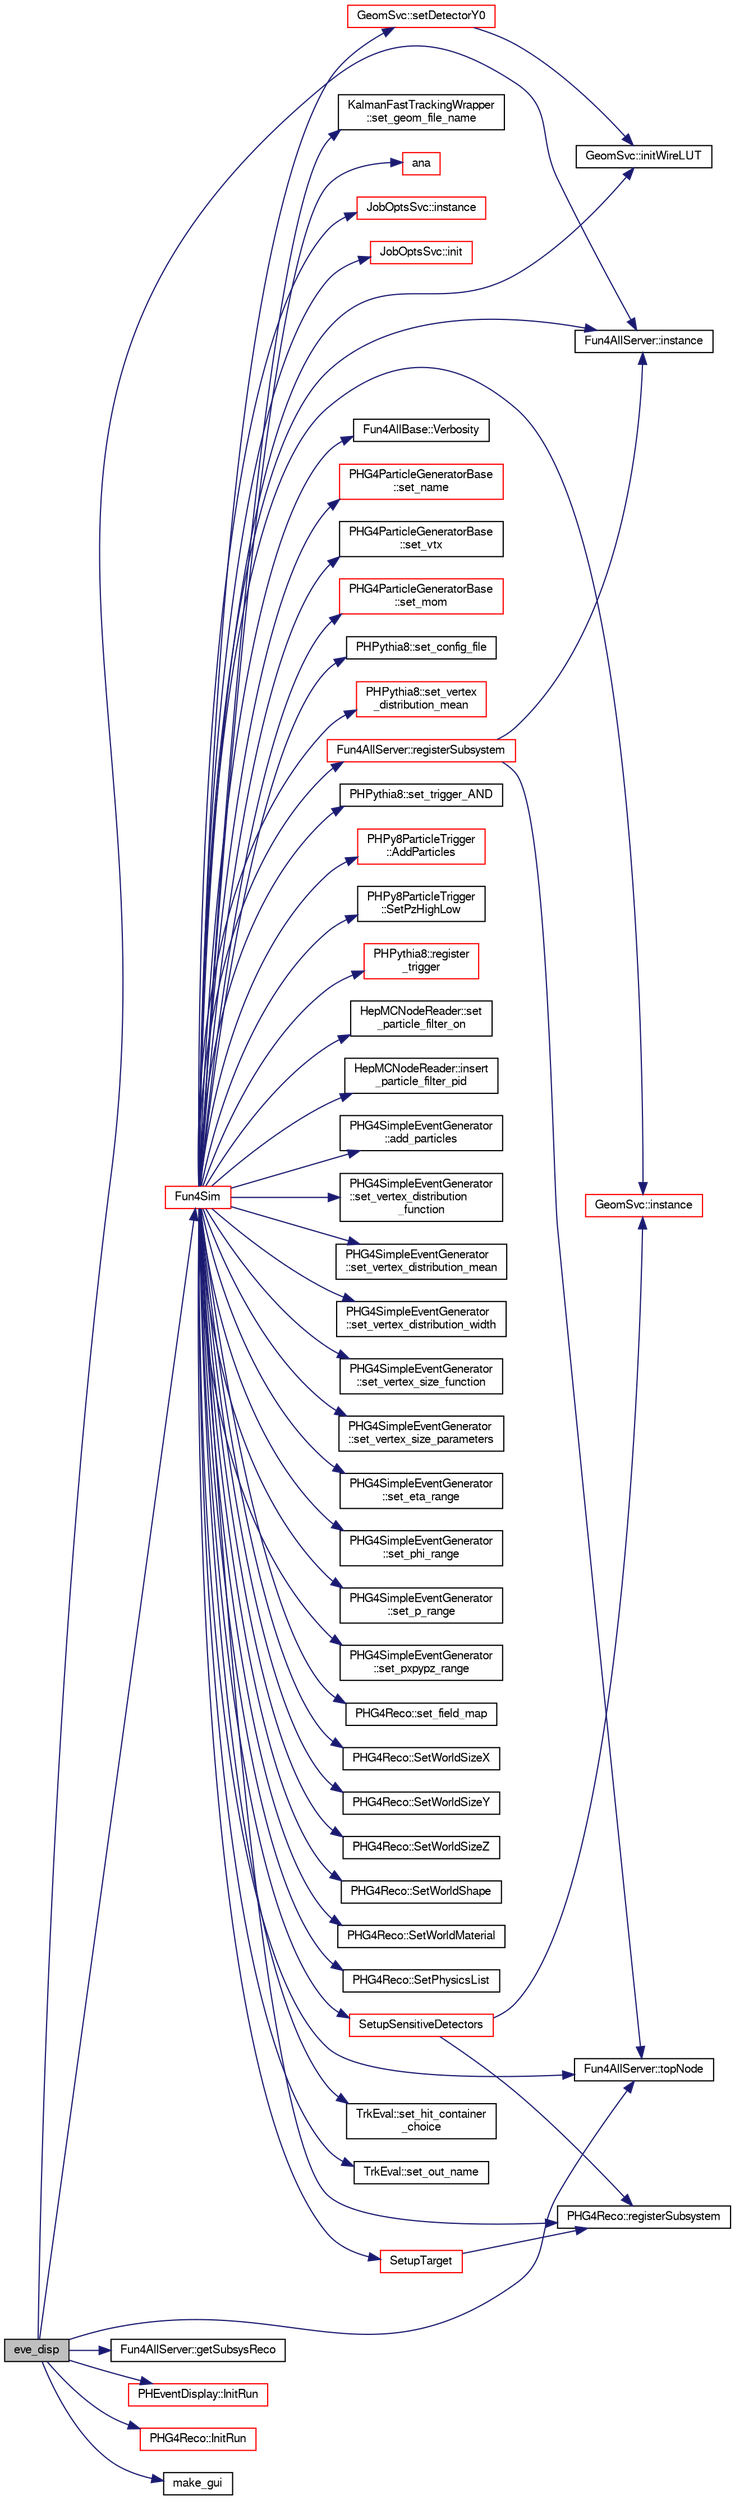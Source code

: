 digraph "eve_disp"
{
  bgcolor="transparent";
  edge [fontname="FreeSans",fontsize="10",labelfontname="FreeSans",labelfontsize="10"];
  node [fontname="FreeSans",fontsize="10",shape=record];
  rankdir="LR";
  Node1 [label="eve_disp",height=0.2,width=0.4,color="black", fillcolor="grey75", style="filled" fontcolor="black"];
  Node1 -> Node2 [color="midnightblue",fontsize="10",style="solid",fontname="FreeSans"];
  Node2 [label="Fun4Sim",height=0.2,width=0.4,color="red",URL="$d7/d65/e1039-core_2macros_2Fun4Sim_8C.html#a5e9276116ae0064f58b288a1e0e4e3db"];
  Node2 -> Node3 [color="midnightblue",fontsize="10",style="solid",fontname="FreeSans"];
  Node3 [label="JobOptsSvc::instance",height=0.2,width=0.4,color="red",URL="$d8/d62/classJobOptsSvc.html#aeb0d694dc08274aa90b0d6b1ee8384cb",tooltip="singlton instance "];
  Node2 -> Node4 [color="midnightblue",fontsize="10",style="solid",fontname="FreeSans"];
  Node4 [label="JobOptsSvc::init",height=0.2,width=0.4,color="red",URL="$d8/d62/classJobOptsSvc.html#ab1a24bb7210869b6309896e120361d20",tooltip="Initialization with defaults. "];
  Node2 -> Node5 [color="midnightblue",fontsize="10",style="solid",fontname="FreeSans"];
  Node5 [label="GeomSvc::instance",height=0.2,width=0.4,color="red",URL="$d0/da0/classGeomSvc.html#a2b7ecf5467120206b9479654c48ad7c4",tooltip="singlton instance "];
  Node2 -> Node6 [color="midnightblue",fontsize="10",style="solid",fontname="FreeSans"];
  Node6 [label="GeomSvc::setDetectorY0",height=0.2,width=0.4,color="red",URL="$d0/da0/classGeomSvc.html#a651c79fd03b0be87521ffdd1a7e30492"];
  Node6 -> Node7 [color="midnightblue",fontsize="10",style="solid",fontname="FreeSans"];
  Node7 [label="GeomSvc::initWireLUT",height=0.2,width=0.4,color="black",URL="$d0/da0/classGeomSvc.html#a0c78d3ac904cfbb367e96c73f176630d"];
  Node2 -> Node7 [color="midnightblue",fontsize="10",style="solid",fontname="FreeSans"];
  Node2 -> Node8 [color="midnightblue",fontsize="10",style="solid",fontname="FreeSans"];
  Node8 [label="Fun4AllServer::instance",height=0.2,width=0.4,color="black",URL="$da/d29/classFun4AllServer.html#a3e55156f91b2c94bb6c4ef33ffce587a"];
  Node2 -> Node9 [color="midnightblue",fontsize="10",style="solid",fontname="FreeSans"];
  Node9 [label="Fun4AllBase::Verbosity",height=0.2,width=0.4,color="black",URL="$d5/dec/classFun4AllBase.html#a05da2261577843028cf78e99171343b9",tooltip="Sets the verbosity of this module (0 by default=quiet). "];
  Node2 -> Node10 [color="midnightblue",fontsize="10",style="solid",fontname="FreeSans"];
  Node10 [label="PHG4ParticleGeneratorBase\l::set_name",height=0.2,width=0.4,color="red",URL="$d8/d78/classPHG4ParticleGeneratorBase.html#ad3bece97c2350072c683575ab5bdb53c"];
  Node2 -> Node11 [color="midnightblue",fontsize="10",style="solid",fontname="FreeSans"];
  Node11 [label="PHG4ParticleGeneratorBase\l::set_vtx",height=0.2,width=0.4,color="black",URL="$d8/d78/classPHG4ParticleGeneratorBase.html#a45b6073aec5d527acfbb8ecc7db95033"];
  Node2 -> Node12 [color="midnightblue",fontsize="10",style="solid",fontname="FreeSans"];
  Node12 [label="PHG4ParticleGeneratorBase\l::set_mom",height=0.2,width=0.4,color="red",URL="$d8/d78/classPHG4ParticleGeneratorBase.html#a312dbba9bbdc9e2db66f0c11295d6e04"];
  Node2 -> Node13 [color="midnightblue",fontsize="10",style="solid",fontname="FreeSans"];
  Node13 [label="PHPythia8::set_config_file",height=0.2,width=0.4,color="black",URL="$d9/d3a/classPHPythia8.html#aa10f3cd989b78519ac61785cba92949a"];
  Node2 -> Node14 [color="midnightblue",fontsize="10",style="solid",fontname="FreeSans"];
  Node14 [label="PHPythia8::set_vertex\l_distribution_mean",height=0.2,width=0.4,color="red",URL="$d9/d3a/classPHPythia8.html#a470a47c13c0afa5c17b3a7139895e6bd",tooltip="set the mean value of the vertex distribution, use PHENIX units of cm, ns "];
  Node2 -> Node15 [color="midnightblue",fontsize="10",style="solid",fontname="FreeSans"];
  Node15 [label="Fun4AllServer::registerSubsystem",height=0.2,width=0.4,color="red",URL="$da/d29/classFun4AllServer.html#a0a9947db0ede1e55622001eb7515f8c0"];
  Node15 -> Node8 [color="midnightblue",fontsize="10",style="solid",fontname="FreeSans"];
  Node15 -> Node16 [color="midnightblue",fontsize="10",style="solid",fontname="FreeSans"];
  Node16 [label="Fun4AllServer::topNode",height=0.2,width=0.4,color="black",URL="$da/d29/classFun4AllServer.html#abcaf6825367e5db292ff795237bdcf62"];
  Node2 -> Node17 [color="midnightblue",fontsize="10",style="solid",fontname="FreeSans"];
  Node17 [label="PHPythia8::set_trigger_AND",height=0.2,width=0.4,color="black",URL="$d9/d3a/classPHPythia8.html#a317aaead7f3c3c28fbc0510bb66f1fbb"];
  Node2 -> Node18 [color="midnightblue",fontsize="10",style="solid",fontname="FreeSans"];
  Node18 [label="PHPy8ParticleTrigger\l::AddParticles",height=0.2,width=0.4,color="red",URL="$d9/d8b/classPHPy8ParticleTrigger.html#a93f262d68f8d06ba477f362ba5c9ba66"];
  Node2 -> Node19 [color="midnightblue",fontsize="10",style="solid",fontname="FreeSans"];
  Node19 [label="PHPy8ParticleTrigger\l::SetPzHighLow",height=0.2,width=0.4,color="black",URL="$d9/d8b/classPHPy8ParticleTrigger.html#a87cae869054158a7be4edc0d56e4848a"];
  Node2 -> Node20 [color="midnightblue",fontsize="10",style="solid",fontname="FreeSans"];
  Node20 [label="PHPythia8::register\l_trigger",height=0.2,width=0.4,color="red",URL="$d9/d3a/classPHPythia8.html#af2c12c56383374d15eb4a539d7b8ca5d",tooltip="set event selection criteria "];
  Node2 -> Node21 [color="midnightblue",fontsize="10",style="solid",fontname="FreeSans"];
  Node21 [label="HepMCNodeReader::set\l_particle_filter_on",height=0.2,width=0.4,color="black",URL="$db/d6c/classHepMCNodeReader.html#ac013e878e7cb2391c9568df1787a5690"];
  Node2 -> Node22 [color="midnightblue",fontsize="10",style="solid",fontname="FreeSans"];
  Node22 [label="HepMCNodeReader::insert\l_particle_filter_pid",height=0.2,width=0.4,color="black",URL="$db/d6c/classHepMCNodeReader.html#a1abe78e3382126f3690a3f4eec5a5bc3"];
  Node2 -> Node23 [color="midnightblue",fontsize="10",style="solid",fontname="FreeSans"];
  Node23 [label="PHG4SimpleEventGenerator\l::add_particles",height=0.2,width=0.4,color="black",URL="$d5/df3/classPHG4SimpleEventGenerator.html#a0cbcf45627535118b9d1910d47173a66",tooltip="interface for adding particles by name "];
  Node2 -> Node24 [color="midnightblue",fontsize="10",style="solid",fontname="FreeSans"];
  Node24 [label="PHG4SimpleEventGenerator\l::set_vertex_distribution\l_function",height=0.2,width=0.4,color="black",URL="$d5/df3/classPHG4SimpleEventGenerator.html#afe4a7efd4e1e12768254ca2c3d06925b",tooltip="toss a new vertex according to a Uniform or Gaus distribution "];
  Node2 -> Node25 [color="midnightblue",fontsize="10",style="solid",fontname="FreeSans"];
  Node25 [label="PHG4SimpleEventGenerator\l::set_vertex_distribution_mean",height=0.2,width=0.4,color="black",URL="$d5/df3/classPHG4SimpleEventGenerator.html#af3fa00ec8ad3374acc872274b30e3323",tooltip="set the mean value of the vertex distribution "];
  Node2 -> Node26 [color="midnightblue",fontsize="10",style="solid",fontname="FreeSans"];
  Node26 [label="PHG4SimpleEventGenerator\l::set_vertex_distribution_width",height=0.2,width=0.4,color="black",URL="$d5/df3/classPHG4SimpleEventGenerator.html#a862de2febaf53d48c0141834579eba69",tooltip="set the width of the vertex distribution function about the mean "];
  Node2 -> Node27 [color="midnightblue",fontsize="10",style="solid",fontname="FreeSans"];
  Node27 [label="PHG4SimpleEventGenerator\l::set_vertex_size_function",height=0.2,width=0.4,color="black",URL="$d5/df3/classPHG4SimpleEventGenerator.html#a45b24fce3e573785faac119dcae77554",tooltip="set the distribution function of particles about the vertex "];
  Node2 -> Node28 [color="midnightblue",fontsize="10",style="solid",fontname="FreeSans"];
  Node28 [label="PHG4SimpleEventGenerator\l::set_vertex_size_parameters",height=0.2,width=0.4,color="black",URL="$d5/df3/classPHG4SimpleEventGenerator.html#ad2163ba775c5037bde6d852085922ab1",tooltip="set the dimensions of the distribution of particles about the vertex "];
  Node2 -> Node29 [color="midnightblue",fontsize="10",style="solid",fontname="FreeSans"];
  Node29 [label="PHG4SimpleEventGenerator\l::set_eta_range",height=0.2,width=0.4,color="black",URL="$d5/df3/classPHG4SimpleEventGenerator.html#a60e50255f5c220f9f720b1b1fce92578",tooltip="range of randomized eta values "];
  Node2 -> Node30 [color="midnightblue",fontsize="10",style="solid",fontname="FreeSans"];
  Node30 [label="PHG4SimpleEventGenerator\l::set_phi_range",height=0.2,width=0.4,color="black",URL="$d5/df3/classPHG4SimpleEventGenerator.html#a1a27e87f9a88022b15ca4c60917bf55b",tooltip="range of randomized phi values "];
  Node2 -> Node31 [color="midnightblue",fontsize="10",style="solid",fontname="FreeSans"];
  Node31 [label="PHG4SimpleEventGenerator\l::set_p_range",height=0.2,width=0.4,color="black",URL="$d5/df3/classPHG4SimpleEventGenerator.html#aefd6658f5625513895dc653eced42a28"];
  Node2 -> Node32 [color="midnightblue",fontsize="10",style="solid",fontname="FreeSans"];
  Node32 [label="PHG4SimpleEventGenerator\l::set_pxpypz_range",height=0.2,width=0.4,color="black",URL="$d5/df3/classPHG4SimpleEventGenerator.html#a133449df6361c80dc1c2fe3e765fbc5b"];
  Node2 -> Node33 [color="midnightblue",fontsize="10",style="solid",fontname="FreeSans"];
  Node33 [label="PHG4Reco::set_field_map",height=0.2,width=0.4,color="black",URL="$d0/d78/classPHG4Reco.html#a2b127807e9bccb2480da1e0493cc2bd1"];
  Node2 -> Node34 [color="midnightblue",fontsize="10",style="solid",fontname="FreeSans"];
  Node34 [label="PHG4Reco::SetWorldSizeX",height=0.2,width=0.4,color="black",URL="$d0/d78/classPHG4Reco.html#a4b72190c41f51067bce7433768d5eb57"];
  Node2 -> Node35 [color="midnightblue",fontsize="10",style="solid",fontname="FreeSans"];
  Node35 [label="PHG4Reco::SetWorldSizeY",height=0.2,width=0.4,color="black",URL="$d0/d78/classPHG4Reco.html#a5435e55d77e217cbaf9dcf81b85eb0c9"];
  Node2 -> Node36 [color="midnightblue",fontsize="10",style="solid",fontname="FreeSans"];
  Node36 [label="PHG4Reco::SetWorldSizeZ",height=0.2,width=0.4,color="black",URL="$d0/d78/classPHG4Reco.html#aba08aa99a753272d63a4728c24b2e1c3"];
  Node2 -> Node37 [color="midnightblue",fontsize="10",style="solid",fontname="FreeSans"];
  Node37 [label="PHG4Reco::SetWorldShape",height=0.2,width=0.4,color="black",URL="$d0/d78/classPHG4Reco.html#ad2d08ddcb55a811e64f1ecf1763849dc"];
  Node2 -> Node38 [color="midnightblue",fontsize="10",style="solid",fontname="FreeSans"];
  Node38 [label="PHG4Reco::SetWorldMaterial",height=0.2,width=0.4,color="black",URL="$d0/d78/classPHG4Reco.html#a898e7e2c3a79651a474ae9a01fa7f6ea"];
  Node2 -> Node39 [color="midnightblue",fontsize="10",style="solid",fontname="FreeSans"];
  Node39 [label="PHG4Reco::SetPhysicsList",height=0.2,width=0.4,color="black",URL="$d0/d78/classPHG4Reco.html#ae3a89b790e2508e68657bd0059675ef5"];
  Node2 -> Node40 [color="midnightblue",fontsize="10",style="solid",fontname="FreeSans"];
  Node40 [label="PHG4Reco::registerSubsystem",height=0.2,width=0.4,color="black",URL="$d0/d78/classPHG4Reco.html#abc0956c0994a72d5a817b69511e1456b",tooltip="register subsystem "];
  Node2 -> Node41 [color="midnightblue",fontsize="10",style="solid",fontname="FreeSans"];
  Node41 [label="SetupTarget",height=0.2,width=0.4,color="red",URL="$d8/df3/e1039-core_2macros_2G4__Target_8C.html#aea642c3fb5b533f8c1ee3bd826eecccf"];
  Node41 -> Node40 [color="midnightblue",fontsize="10",style="solid",fontname="FreeSans"];
  Node2 -> Node42 [color="midnightblue",fontsize="10",style="solid",fontname="FreeSans"];
  Node42 [label="SetupSensitiveDetectors",height=0.2,width=0.4,color="red",URL="$d9/d72/e1039-core_2macros_2G4__SensitiveDetectors_8C.html#af71e50cde83a891cd25129c49f742314"];
  Node42 -> Node5 [color="midnightblue",fontsize="10",style="solid",fontname="FreeSans"];
  Node42 -> Node40 [color="midnightblue",fontsize="10",style="solid",fontname="FreeSans"];
  Node2 -> Node43 [color="midnightblue",fontsize="10",style="solid",fontname="FreeSans"];
  Node43 [label="TrkEval::set_hit_container\l_choice",height=0.2,width=0.4,color="black",URL="$de/d2f/classTrkEval.html#a755bda896d4b56cffb535aa67ed4f327"];
  Node2 -> Node44 [color="midnightblue",fontsize="10",style="solid",fontname="FreeSans"];
  Node44 [label="TrkEval::set_out_name",height=0.2,width=0.4,color="black",URL="$de/d2f/classTrkEval.html#a298aa365137f9cb32706c6818db0755b"];
  Node2 -> Node45 [color="midnightblue",fontsize="10",style="solid",fontname="FreeSans"];
  Node45 [label="KalmanFastTrackingWrapper\l::set_geom_file_name",height=0.2,width=0.4,color="black",URL="$d4/dff/classKalmanFastTrackingWrapper.html#a96be7a5dac19e34120c3303ad08dbc35"];
  Node2 -> Node46 [color="midnightblue",fontsize="10",style="solid",fontname="FreeSans"];
  Node46 [label="ana",height=0.2,width=0.4,color="red",URL="$d5/de9/E1039Shielding_2ana_8C.html#a24b637aefa84c667b63905e9be5a8f69"];
  Node2 -> Node16 [color="midnightblue",fontsize="10",style="solid",fontname="FreeSans"];
  Node1 -> Node47 [color="midnightblue",fontsize="10",style="solid",fontname="FreeSans"];
  Node47 [label="Fun4AllServer::getSubsysReco",height=0.2,width=0.4,color="black",URL="$da/d29/classFun4AllServer.html#ac6d47a2b3bc98933a03fd63bb75d624a"];
  Node1 -> Node48 [color="midnightblue",fontsize="10",style="solid",fontname="FreeSans"];
  Node48 [label="PHEventDisplay::InitRun",height=0.2,width=0.4,color="red",URL="$d1/dce/classPHEventDisplay.html#a41be51990798d21514cd311258511f42",tooltip="Run initialization. "];
  Node1 -> Node49 [color="midnightblue",fontsize="10",style="solid",fontname="FreeSans"];
  Node49 [label="PHG4Reco::InitRun",height=0.2,width=0.4,color="red",URL="$d0/d78/classPHG4Reco.html#a9d8228ce8682c19cd6be2f6b44ec847b"];
  Node1 -> Node8 [color="midnightblue",fontsize="10",style="solid",fontname="FreeSans"];
  Node1 -> Node50 [color="midnightblue",fontsize="10",style="solid",fontname="FreeSans"];
  Node50 [label="make_gui",height=0.2,width=0.4,color="black",URL="$d2/d96/eve__disp_8C.html#a551ab180f35c54b85752aae3551c1af0"];
  Node1 -> Node16 [color="midnightblue",fontsize="10",style="solid",fontname="FreeSans"];
}
